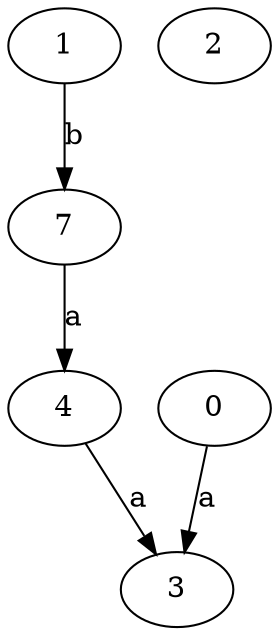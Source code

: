 strict digraph  {
3;
4;
7;
0;
1;
2;
4 -> 3  [label=a];
7 -> 4  [label=a];
0 -> 3  [label=a];
1 -> 7  [label=b];
}
